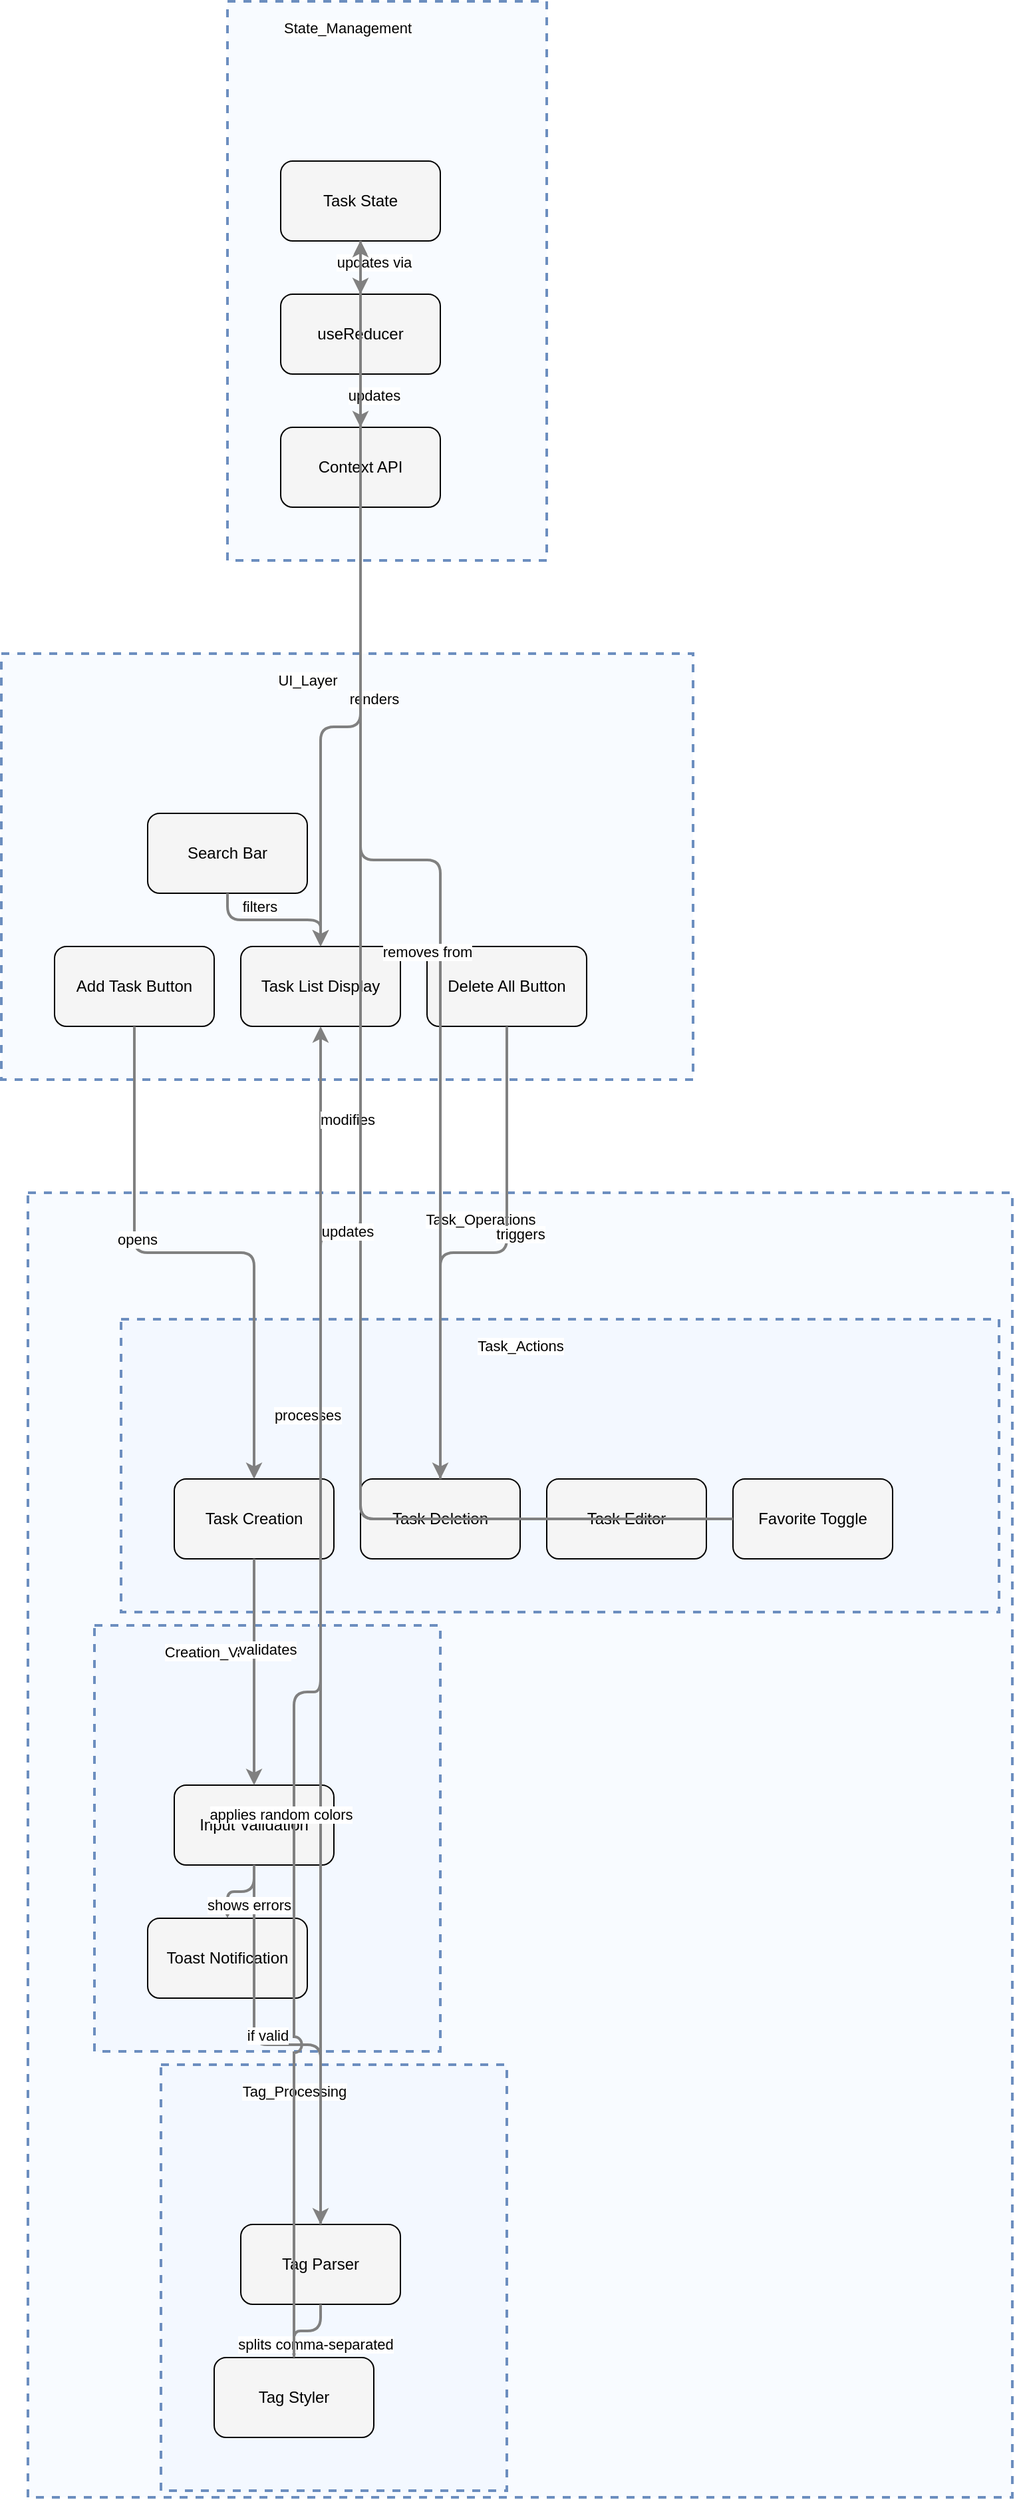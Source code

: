 <?xml version="1.0" encoding="UTF-8"?>
      <mxfile version="14.6.5" type="device">
        <diagram id="codeviz-diagram" name="System Diagram">
          <mxGraphModel dx="1000" dy="1000" grid="1" gridSize="10" guides="1" tooltips="1" connect="1" arrows="1" fold="1" page="1" pageScale="1" pageWidth="1169" pageHeight="827" math="0" shadow="0">
            <root>
              <mxCell id="0"/>
              <mxCell id="1" parent="0"/>
              <mxCell id="Creation_Validation" value="" style="html=1;whiteSpace=wrap;container=1;fillColor=#dae8fc;strokeColor=#6c8ebf;dashed=1;fillOpacity=20;strokeWidth=2;containerType=none;recursiveResize=0;movable=1;resizable=1;autosize=0;dropTarget=0" vertex="1" parent="Task_Operations">
                <mxGeometry x="50" y="325" width="260" height="320" as="geometry"/>
              </mxCell>
              <mxCell id="Creation_Validation_label" value="Creation_Validation" style="edgeLabel;html=1;align=center;verticalAlign=middle;resizable=0;labelBackgroundColor=white;spacing=5" vertex="1" parent="Task_Operations">
                <mxGeometry x="58" y="333" width="184" height="24" as="geometry"/>
              </mxCell>
<mxCell id="Tag_Processing" value="" style="html=1;whiteSpace=wrap;container=1;fillColor=#dae8fc;strokeColor=#6c8ebf;dashed=1;fillOpacity=20;strokeWidth=2;containerType=none;recursiveResize=0;movable=1;resizable=1;autosize=0;dropTarget=0" vertex="1" parent="Task_Operations">
                <mxGeometry x="100" y="655" width="260" height="320" as="geometry"/>
              </mxCell>
              <mxCell id="Tag_Processing_label" value="Tag_Processing" style="edgeLabel;html=1;align=center;verticalAlign=middle;resizable=0;labelBackgroundColor=white;spacing=5" vertex="1" parent="Task_Operations">
                <mxGeometry x="108" y="663" width="184" height="24" as="geometry"/>
              </mxCell>
<mxCell id="Task_Actions" value="" style="html=1;whiteSpace=wrap;container=1;fillColor=#dae8fc;strokeColor=#6c8ebf;dashed=1;fillOpacity=20;strokeWidth=2;containerType=none;recursiveResize=0;movable=1;resizable=1;autosize=0;dropTarget=0" vertex="1" parent="Task_Operations">
                <mxGeometry x="70" y="95" width="660" height="220" as="geometry"/>
              </mxCell>
              <mxCell id="Task_Actions_label" value="Task_Actions" style="edgeLabel;html=1;align=center;verticalAlign=middle;resizable=0;labelBackgroundColor=white;spacing=5" vertex="1" parent="Task_Operations">
                <mxGeometry x="78" y="103" width="584" height="24" as="geometry"/>
              </mxCell>
<mxCell id="State_Management" value="" style="html=1;whiteSpace=wrap;container=1;fillColor=#dae8fc;strokeColor=#6c8ebf;dashed=1;fillOpacity=20;strokeWidth=2;containerType=none;recursiveResize=0;movable=1;resizable=1;autosize=0;dropTarget=0" vertex="1" parent="1">
                <mxGeometry x="260" y="47" width="240" height="420" as="geometry"/>
              </mxCell>
              <mxCell id="State_Management_label" value="State_Management" style="edgeLabel;html=1;align=center;verticalAlign=middle;resizable=0;labelBackgroundColor=white;spacing=5" vertex="1" parent="1">
                <mxGeometry x="268" y="55" width="164" height="24" as="geometry"/>
              </mxCell>
<mxCell id="Task_Operations" value="" style="html=1;whiteSpace=wrap;container=1;fillColor=#dae8fc;strokeColor=#6c8ebf;dashed=1;fillOpacity=20;strokeWidth=2;containerType=none;recursiveResize=0;movable=1;resizable=1;autosize=0;dropTarget=0" vertex="1" parent="1">
                <mxGeometry x="110" y="942" width="740" height="980" as="geometry"/>
              </mxCell>
              <mxCell id="Task_Operations_label" value="Task_Operations" style="edgeLabel;html=1;align=center;verticalAlign=middle;resizable=0;labelBackgroundColor=white;spacing=5" vertex="1" parent="1">
                <mxGeometry x="118" y="950" width="664" height="24" as="geometry"/>
              </mxCell>
<mxCell id="UI_Layer" value="" style="html=1;whiteSpace=wrap;container=1;fillColor=#dae8fc;strokeColor=#6c8ebf;dashed=1;fillOpacity=20;strokeWidth=2;containerType=none;recursiveResize=0;movable=1;resizable=1;autosize=0;dropTarget=0" vertex="1" parent="1">
                <mxGeometry x="90" y="537" width="520" height="320" as="geometry"/>
              </mxCell>
              <mxCell id="UI_Layer_label" value="UI_Layer" style="edgeLabel;html=1;align=center;verticalAlign=middle;resizable=0;labelBackgroundColor=white;spacing=5" vertex="1" parent="1">
                <mxGeometry x="98" y="545" width="444" height="24" as="geometry"/>
              </mxCell>
              <mxCell id="addTaskBtn" value="Add Task Button" style="rounded=1;whiteSpace=wrap;html=1;fillColor=#f5f5f5" vertex="1" parent="UI_Layer">
                    <mxGeometry x="40" y="220" width="120" height="60" as="geometry"/>
                  </mxCell>
<mxCell id="contextAPI" value="Context API" style="rounded=1;whiteSpace=wrap;html=1;fillColor=#f5f5f5" vertex="1" parent="State_Management">
                    <mxGeometry x="40" y="320" width="120" height="60" as="geometry"/>
                  </mxCell>
<mxCell id="deleteAllBtn" value="Delete All Button" style="rounded=1;whiteSpace=wrap;html=1;fillColor=#f5f5f5" vertex="1" parent="UI_Layer">
                    <mxGeometry x="320" y="220" width="120" height="60" as="geometry"/>
                  </mxCell>
<mxCell id="inputValidation" value="Input Validation" style="rounded=1;whiteSpace=wrap;html=1;fillColor=#f5f5f5" vertex="1" parent="Creation_Validation">
                    <mxGeometry x="60" y="120" width="120" height="60" as="geometry"/>
                  </mxCell>
<mxCell id="reducer" value="useReducer" style="rounded=1;whiteSpace=wrap;html=1;fillColor=#f5f5f5" vertex="1" parent="State_Management">
                    <mxGeometry x="40" y="220" width="120" height="60" as="geometry"/>
                  </mxCell>
<mxCell id="searchBar" value="Search Bar" style="rounded=1;whiteSpace=wrap;html=1;fillColor=#f5f5f5" vertex="1" parent="UI_Layer">
                    <mxGeometry x="110" y="120" width="120" height="60" as="geometry"/>
                  </mxCell>
<mxCell id="tagParser" value="Tag Parser" style="rounded=1;whiteSpace=wrap;html=1;fillColor=#f5f5f5" vertex="1" parent="Tag_Processing">
                    <mxGeometry x="60" y="120" width="120" height="60" as="geometry"/>
                  </mxCell>
<mxCell id="tagStyler" value="Tag Styler" style="rounded=1;whiteSpace=wrap;html=1;fillColor=#f5f5f5" vertex="1" parent="Tag_Processing">
                    <mxGeometry x="40" y="220" width="120" height="60" as="geometry"/>
                  </mxCell>
<mxCell id="taskCreation" value="Task Creation" style="rounded=1;whiteSpace=wrap;html=1;fillColor=#f5f5f5" vertex="1" parent="Task_Actions">
                    <mxGeometry x="40" y="120" width="120" height="60" as="geometry"/>
                  </mxCell>
<mxCell id="taskDelete" value="Task Deletion" style="rounded=1;whiteSpace=wrap;html=1;fillColor=#f5f5f5" vertex="1" parent="Task_Actions">
                    <mxGeometry x="180" y="120" width="120" height="60" as="geometry"/>
                  </mxCell>
<mxCell id="taskEdit" value="Task Editor" style="rounded=1;whiteSpace=wrap;html=1;fillColor=#f5f5f5" vertex="1" parent="Task_Actions">
                    <mxGeometry x="320" y="120" width="120" height="60" as="geometry"/>
                  </mxCell>
<mxCell id="taskList" value="Task List Display" style="rounded=1;whiteSpace=wrap;html=1;fillColor=#f5f5f5" vertex="1" parent="UI_Layer">
                    <mxGeometry x="180" y="220" width="120" height="60" as="geometry"/>
                  </mxCell>
<mxCell id="taskState" value="Task State" style="rounded=1;whiteSpace=wrap;html=1;fillColor=#f5f5f5" vertex="1" parent="State_Management">
                    <mxGeometry x="40" y="120" width="120" height="60" as="geometry"/>
                  </mxCell>
<mxCell id="taskToggle" value="Favorite Toggle" style="rounded=1;whiteSpace=wrap;html=1;fillColor=#f5f5f5" vertex="1" parent="Task_Actions">
                    <mxGeometry x="460" y="120" width="120" height="60" as="geometry"/>
                  </mxCell>
<mxCell id="toastNotification" value="Toast Notification" style="rounded=1;whiteSpace=wrap;html=1;fillColor=#f5f5f5" vertex="1" parent="Creation_Validation">
                    <mxGeometry x="40" y="220" width="120" height="60" as="geometry"/>
                  </mxCell>
              <mxCell id="edge-L_addTaskBtn_taskCreation_0" style="edgeStyle=orthogonalEdgeStyle;rounded=1;orthogonalLoop=1;jettySize=auto;html=1;strokeColor=#808080;strokeWidth=2;jumpStyle=arc;jumpSize=10;spacing=15;labelBackgroundColor=white;labelBorderColor=none" edge="1" parent="1" source="addTaskBtn" target="taskCreation">
                  <mxGeometry relative="1" as="geometry"/>
                </mxCell>
                <mxCell id="edge-L_addTaskBtn_taskCreation_0_label" value="opens" style="edgeLabel;html=1;align=center;verticalAlign=middle;resizable=0;points=[];" vertex="1" connectable="0" parent="edge-L_addTaskBtn_taskCreation_0">
                  <mxGeometry x="-0.2" y="10" relative="1" as="geometry">
                    <mxPoint as="offset"/>
                  </mxGeometry>
                </mxCell>
<mxCell id="edge-L_contextAPI_taskList_9" style="edgeStyle=orthogonalEdgeStyle;rounded=1;orthogonalLoop=1;jettySize=auto;html=1;strokeColor=#808080;strokeWidth=2;jumpStyle=arc;jumpSize=10;spacing=15;labelBackgroundColor=white;labelBorderColor=none" edge="1" parent="1" source="contextAPI" target="taskList">
                  <mxGeometry relative="1" as="geometry"/>
                </mxCell>
                <mxCell id="edge-L_contextAPI_taskList_9_label" value="renders" style="edgeLabel;html=1;align=center;verticalAlign=middle;resizable=0;points=[];" vertex="1" connectable="0" parent="edge-L_contextAPI_taskList_9">
                  <mxGeometry x="-0.2" y="10" relative="1" as="geometry">
                    <mxPoint as="offset"/>
                  </mxGeometry>
                </mxCell>
<mxCell id="edge-L_deleteAllBtn_taskDelete_2" style="edgeStyle=orthogonalEdgeStyle;rounded=1;orthogonalLoop=1;jettySize=auto;html=1;strokeColor=#808080;strokeWidth=2;jumpStyle=arc;jumpSize=10;spacing=15;labelBackgroundColor=white;labelBorderColor=none" edge="1" parent="1" source="deleteAllBtn" target="taskDelete">
                  <mxGeometry relative="1" as="geometry"/>
                </mxCell>
                <mxCell id="edge-L_deleteAllBtn_taskDelete_2_label" value="triggers" style="edgeLabel;html=1;align=center;verticalAlign=middle;resizable=0;points=[];" vertex="1" connectable="0" parent="edge-L_deleteAllBtn_taskDelete_2">
                  <mxGeometry x="-0.2" y="10" relative="1" as="geometry">
                    <mxPoint as="offset"/>
                  </mxGeometry>
                </mxCell>
<mxCell id="edge-L_inputValidation_tagParser_5" style="edgeStyle=orthogonalEdgeStyle;rounded=1;orthogonalLoop=1;jettySize=auto;html=1;strokeColor=#808080;strokeWidth=2;jumpStyle=arc;jumpSize=10;spacing=15;labelBackgroundColor=white;labelBorderColor=none" edge="1" parent="1" source="inputValidation" target="tagParser">
                  <mxGeometry relative="1" as="geometry"/>
                </mxCell>
                <mxCell id="edge-L_inputValidation_tagParser_5_label" value="if valid" style="edgeLabel;html=1;align=center;verticalAlign=middle;resizable=0;points=[];" vertex="1" connectable="0" parent="edge-L_inputValidation_tagParser_5">
                  <mxGeometry x="-0.2" y="10" relative="1" as="geometry">
                    <mxPoint as="offset"/>
                  </mxGeometry>
                </mxCell>
<mxCell id="edge-L_inputValidation_toastNotification_4" style="edgeStyle=orthogonalEdgeStyle;rounded=1;orthogonalLoop=1;jettySize=auto;html=1;strokeColor=#808080;strokeWidth=2;jumpStyle=arc;jumpSize=10;spacing=15;labelBackgroundColor=white;labelBorderColor=none" edge="1" parent="1" source="inputValidation" target="toastNotification">
                  <mxGeometry relative="1" as="geometry"/>
                </mxCell>
                <mxCell id="edge-L_inputValidation_toastNotification_4_label" value="shows errors" style="edgeLabel;html=1;align=center;verticalAlign=middle;resizable=0;points=[];" vertex="1" connectable="0" parent="edge-L_inputValidation_toastNotification_4">
                  <mxGeometry x="-0.2" y="10" relative="1" as="geometry">
                    <mxPoint as="offset"/>
                  </mxGeometry>
                </mxCell>
<mxCell id="edge-L_reducer_contextAPI_8" style="edgeStyle=orthogonalEdgeStyle;rounded=1;orthogonalLoop=1;jettySize=auto;html=1;strokeColor=#808080;strokeWidth=2;jumpStyle=arc;jumpSize=10;spacing=15;labelBackgroundColor=white;labelBorderColor=none" edge="1" parent="1" source="reducer" target="contextAPI">
                  <mxGeometry relative="1" as="geometry"/>
                </mxCell>
                <mxCell id="edge-L_reducer_contextAPI_8_label" value="updates" style="edgeLabel;html=1;align=center;verticalAlign=middle;resizable=0;points=[];" vertex="1" connectable="0" parent="edge-L_reducer_contextAPI_8">
                  <mxGeometry x="-0.2" y="10" relative="1" as="geometry">
                    <mxPoint as="offset"/>
                  </mxGeometry>
                </mxCell>
<mxCell id="edge-L_searchBar_taskList_1" style="edgeStyle=orthogonalEdgeStyle;rounded=1;orthogonalLoop=1;jettySize=auto;html=1;strokeColor=#808080;strokeWidth=2;jumpStyle=arc;jumpSize=10;spacing=15;labelBackgroundColor=white;labelBorderColor=none" edge="1" parent="1" source="searchBar" target="taskList">
                  <mxGeometry relative="1" as="geometry"/>
                </mxCell>
                <mxCell id="edge-L_searchBar_taskList_1_label" value="filters" style="edgeLabel;html=1;align=center;verticalAlign=middle;resizable=0;points=[];" vertex="1" connectable="0" parent="edge-L_searchBar_taskList_1">
                  <mxGeometry x="-0.2" y="10" relative="1" as="geometry">
                    <mxPoint as="offset"/>
                  </mxGeometry>
                </mxCell>
<mxCell id="edge-L_tagParser_tagStyler_13" style="edgeStyle=orthogonalEdgeStyle;rounded=1;orthogonalLoop=1;jettySize=auto;html=1;strokeColor=#808080;strokeWidth=2;jumpStyle=arc;jumpSize=10;spacing=15;labelBackgroundColor=white;labelBorderColor=none" edge="1" parent="1" source="tagParser" target="tagStyler">
                  <mxGeometry relative="1" as="geometry"/>
                </mxCell>
                <mxCell id="edge-L_tagParser_tagStyler_13_label" value="splits comma-separated" style="edgeLabel;html=1;align=center;verticalAlign=middle;resizable=0;points=[];" vertex="1" connectable="0" parent="edge-L_tagParser_tagStyler_13">
                  <mxGeometry x="-0.2" y="10" relative="1" as="geometry">
                    <mxPoint as="offset"/>
                  </mxGeometry>
                </mxCell>
<mxCell id="edge-L_tagParser_taskState_6" style="edgeStyle=orthogonalEdgeStyle;rounded=1;orthogonalLoop=1;jettySize=auto;html=1;strokeColor=#808080;strokeWidth=2;jumpStyle=arc;jumpSize=10;spacing=15;labelBackgroundColor=white;labelBorderColor=none" edge="1" parent="1" source="tagParser" target="taskState">
                  <mxGeometry relative="1" as="geometry"/>
                </mxCell>
                <mxCell id="edge-L_tagParser_taskState_6_label" value="processes" style="edgeLabel;html=1;align=center;verticalAlign=middle;resizable=0;points=[];" vertex="1" connectable="0" parent="edge-L_tagParser_taskState_6">
                  <mxGeometry x="-0.2" y="10" relative="1" as="geometry">
                    <mxPoint as="offset"/>
                  </mxGeometry>
                </mxCell>
<mxCell id="edge-L_tagStyler_taskList_14" style="edgeStyle=orthogonalEdgeStyle;rounded=1;orthogonalLoop=1;jettySize=auto;html=1;strokeColor=#808080;strokeWidth=2;jumpStyle=arc;jumpSize=10;spacing=15;labelBackgroundColor=white;labelBorderColor=none" edge="1" parent="1" source="tagStyler" target="taskList">
                  <mxGeometry relative="1" as="geometry"/>
                </mxCell>
                <mxCell id="edge-L_tagStyler_taskList_14_label" value="applies random colors" style="edgeLabel;html=1;align=center;verticalAlign=middle;resizable=0;points=[];" vertex="1" connectable="0" parent="edge-L_tagStyler_taskList_14">
                  <mxGeometry x="-0.2" y="10" relative="1" as="geometry">
                    <mxPoint as="offset"/>
                  </mxGeometry>
                </mxCell>
<mxCell id="edge-L_taskCreation_inputValidation_3" style="edgeStyle=orthogonalEdgeStyle;rounded=1;orthogonalLoop=1;jettySize=auto;html=1;strokeColor=#808080;strokeWidth=2;jumpStyle=arc;jumpSize=10;spacing=15;labelBackgroundColor=white;labelBorderColor=none" edge="1" parent="1" source="taskCreation" target="inputValidation">
                  <mxGeometry relative="1" as="geometry"/>
                </mxCell>
                <mxCell id="edge-L_taskCreation_inputValidation_3_label" value="validates" style="edgeLabel;html=1;align=center;verticalAlign=middle;resizable=0;points=[];" vertex="1" connectable="0" parent="edge-L_taskCreation_inputValidation_3">
                  <mxGeometry x="-0.2" y="10" relative="1" as="geometry">
                    <mxPoint as="offset"/>
                  </mxGeometry>
                </mxCell>
<mxCell id="edge-L_taskDelete_taskState_11" style="edgeStyle=orthogonalEdgeStyle;rounded=1;orthogonalLoop=1;jettySize=auto;html=1;strokeColor=#808080;strokeWidth=2;jumpStyle=arc;jumpSize=10;spacing=15;labelBackgroundColor=white;labelBorderColor=none" edge="1" parent="1" source="taskDelete" target="taskState">
                  <mxGeometry relative="1" as="geometry"/>
                </mxCell>
                <mxCell id="edge-L_taskDelete_taskState_11_label" value="removes from" style="edgeLabel;html=1;align=center;verticalAlign=middle;resizable=0;points=[];" vertex="1" connectable="0" parent="edge-L_taskDelete_taskState_11">
                  <mxGeometry x="-0.2" y="10" relative="1" as="geometry">
                    <mxPoint as="offset"/>
                  </mxGeometry>
                </mxCell>
<mxCell id="edge-L_taskEdit_taskState_10" style="edgeStyle=orthogonalEdgeStyle;rounded=1;orthogonalLoop=1;jettySize=auto;html=1;strokeColor=#808080;strokeWidth=2;jumpStyle=arc;jumpSize=10;spacing=15;labelBackgroundColor=white;labelBorderColor=none" edge="1" parent="1" source="taskEdit" target="taskState">
                  <mxGeometry relative="1" as="geometry"/>
                </mxCell>
                <mxCell id="edge-L_taskEdit_taskState_10_label" value="modifies" style="edgeLabel;html=1;align=center;verticalAlign=middle;resizable=0;points=[];" vertex="1" connectable="0" parent="edge-L_taskEdit_taskState_10">
                  <mxGeometry x="-0.2" y="10" relative="1" as="geometry">
                    <mxPoint as="offset"/>
                  </mxGeometry>
                </mxCell>
<mxCell id="edge-L_taskState_reducer_7" style="edgeStyle=orthogonalEdgeStyle;rounded=1;orthogonalLoop=1;jettySize=auto;html=1;strokeColor=#808080;strokeWidth=2;jumpStyle=arc;jumpSize=10;spacing=15;labelBackgroundColor=white;labelBorderColor=none" edge="1" parent="1" source="taskState" target="reducer">
                  <mxGeometry relative="1" as="geometry"/>
                </mxCell>
                <mxCell id="edge-L_taskState_reducer_7_label" value="updates via" style="edgeLabel;html=1;align=center;verticalAlign=middle;resizable=0;points=[];" vertex="1" connectable="0" parent="edge-L_taskState_reducer_7">
                  <mxGeometry x="-0.2" y="10" relative="1" as="geometry">
                    <mxPoint as="offset"/>
                  </mxGeometry>
                </mxCell>
<mxCell id="edge-L_taskToggle_taskState_12" style="edgeStyle=orthogonalEdgeStyle;rounded=1;orthogonalLoop=1;jettySize=auto;html=1;strokeColor=#808080;strokeWidth=2;jumpStyle=arc;jumpSize=10;spacing=15;labelBackgroundColor=white;labelBorderColor=none" edge="1" parent="1" source="taskToggle" target="taskState">
                  <mxGeometry relative="1" as="geometry"/>
                </mxCell>
                <mxCell id="edge-L_taskToggle_taskState_12_label" value="updates" style="edgeLabel;html=1;align=center;verticalAlign=middle;resizable=0;points=[];" vertex="1" connectable="0" parent="edge-L_taskToggle_taskState_12">
                  <mxGeometry x="-0.2" y="10" relative="1" as="geometry">
                    <mxPoint as="offset"/>
                  </mxGeometry>
                </mxCell>
            </root>
          </mxGraphModel>
        </diagram>
      </mxfile>